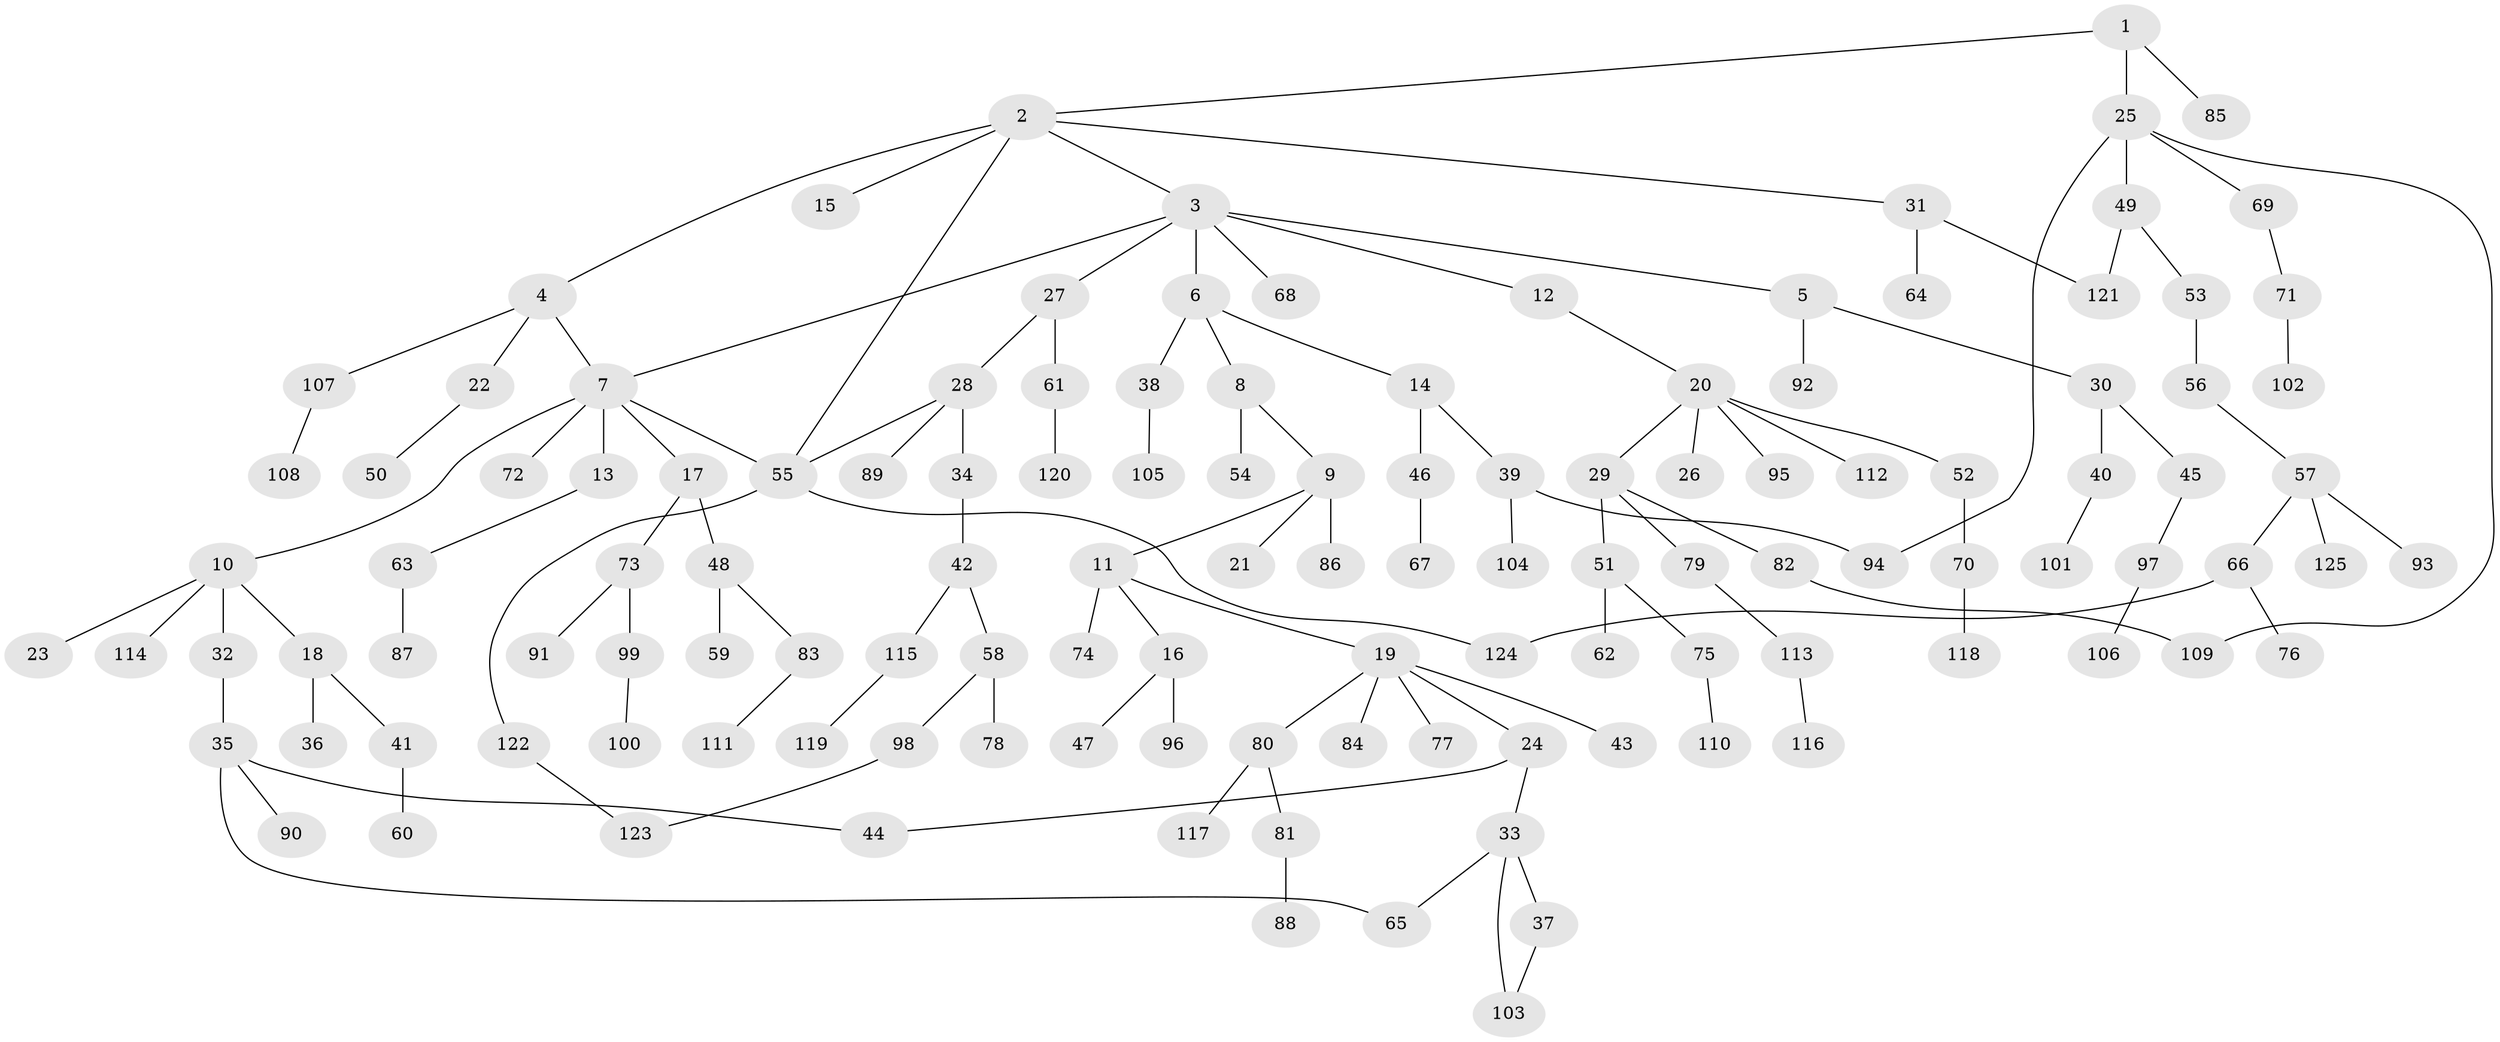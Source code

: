 // Generated by graph-tools (version 1.1) at 2025/42/03/09/25 04:42:47]
// undirected, 125 vertices, 135 edges
graph export_dot {
graph [start="1"]
  node [color=gray90,style=filled];
  1;
  2;
  3;
  4;
  5;
  6;
  7;
  8;
  9;
  10;
  11;
  12;
  13;
  14;
  15;
  16;
  17;
  18;
  19;
  20;
  21;
  22;
  23;
  24;
  25;
  26;
  27;
  28;
  29;
  30;
  31;
  32;
  33;
  34;
  35;
  36;
  37;
  38;
  39;
  40;
  41;
  42;
  43;
  44;
  45;
  46;
  47;
  48;
  49;
  50;
  51;
  52;
  53;
  54;
  55;
  56;
  57;
  58;
  59;
  60;
  61;
  62;
  63;
  64;
  65;
  66;
  67;
  68;
  69;
  70;
  71;
  72;
  73;
  74;
  75;
  76;
  77;
  78;
  79;
  80;
  81;
  82;
  83;
  84;
  85;
  86;
  87;
  88;
  89;
  90;
  91;
  92;
  93;
  94;
  95;
  96;
  97;
  98;
  99;
  100;
  101;
  102;
  103;
  104;
  105;
  106;
  107;
  108;
  109;
  110;
  111;
  112;
  113;
  114;
  115;
  116;
  117;
  118;
  119;
  120;
  121;
  122;
  123;
  124;
  125;
  1 -- 2;
  1 -- 25;
  1 -- 85;
  2 -- 3;
  2 -- 4;
  2 -- 15;
  2 -- 31;
  2 -- 55;
  3 -- 5;
  3 -- 6;
  3 -- 7;
  3 -- 12;
  3 -- 27;
  3 -- 68;
  4 -- 22;
  4 -- 107;
  4 -- 7;
  5 -- 30;
  5 -- 92;
  6 -- 8;
  6 -- 14;
  6 -- 38;
  7 -- 10;
  7 -- 13;
  7 -- 17;
  7 -- 72;
  7 -- 55;
  8 -- 9;
  8 -- 54;
  9 -- 11;
  9 -- 21;
  9 -- 86;
  10 -- 18;
  10 -- 23;
  10 -- 32;
  10 -- 114;
  11 -- 16;
  11 -- 19;
  11 -- 74;
  12 -- 20;
  13 -- 63;
  14 -- 39;
  14 -- 46;
  16 -- 47;
  16 -- 96;
  17 -- 48;
  17 -- 73;
  18 -- 36;
  18 -- 41;
  19 -- 24;
  19 -- 43;
  19 -- 77;
  19 -- 80;
  19 -- 84;
  20 -- 26;
  20 -- 29;
  20 -- 52;
  20 -- 95;
  20 -- 112;
  22 -- 50;
  24 -- 33;
  24 -- 44;
  25 -- 49;
  25 -- 69;
  25 -- 109;
  25 -- 94;
  27 -- 28;
  27 -- 61;
  28 -- 34;
  28 -- 55;
  28 -- 89;
  29 -- 51;
  29 -- 79;
  29 -- 82;
  30 -- 40;
  30 -- 45;
  31 -- 64;
  31 -- 121;
  32 -- 35;
  33 -- 37;
  33 -- 65;
  33 -- 103;
  34 -- 42;
  35 -- 44;
  35 -- 90;
  35 -- 65;
  37 -- 103;
  38 -- 105;
  39 -- 94;
  39 -- 104;
  40 -- 101;
  41 -- 60;
  42 -- 58;
  42 -- 115;
  45 -- 97;
  46 -- 67;
  48 -- 59;
  48 -- 83;
  49 -- 53;
  49 -- 121;
  51 -- 62;
  51 -- 75;
  52 -- 70;
  53 -- 56;
  55 -- 122;
  55 -- 124;
  56 -- 57;
  57 -- 66;
  57 -- 93;
  57 -- 125;
  58 -- 78;
  58 -- 98;
  61 -- 120;
  63 -- 87;
  66 -- 76;
  66 -- 124;
  69 -- 71;
  70 -- 118;
  71 -- 102;
  73 -- 91;
  73 -- 99;
  75 -- 110;
  79 -- 113;
  80 -- 81;
  80 -- 117;
  81 -- 88;
  82 -- 109;
  83 -- 111;
  97 -- 106;
  98 -- 123;
  99 -- 100;
  107 -- 108;
  113 -- 116;
  115 -- 119;
  122 -- 123;
}
